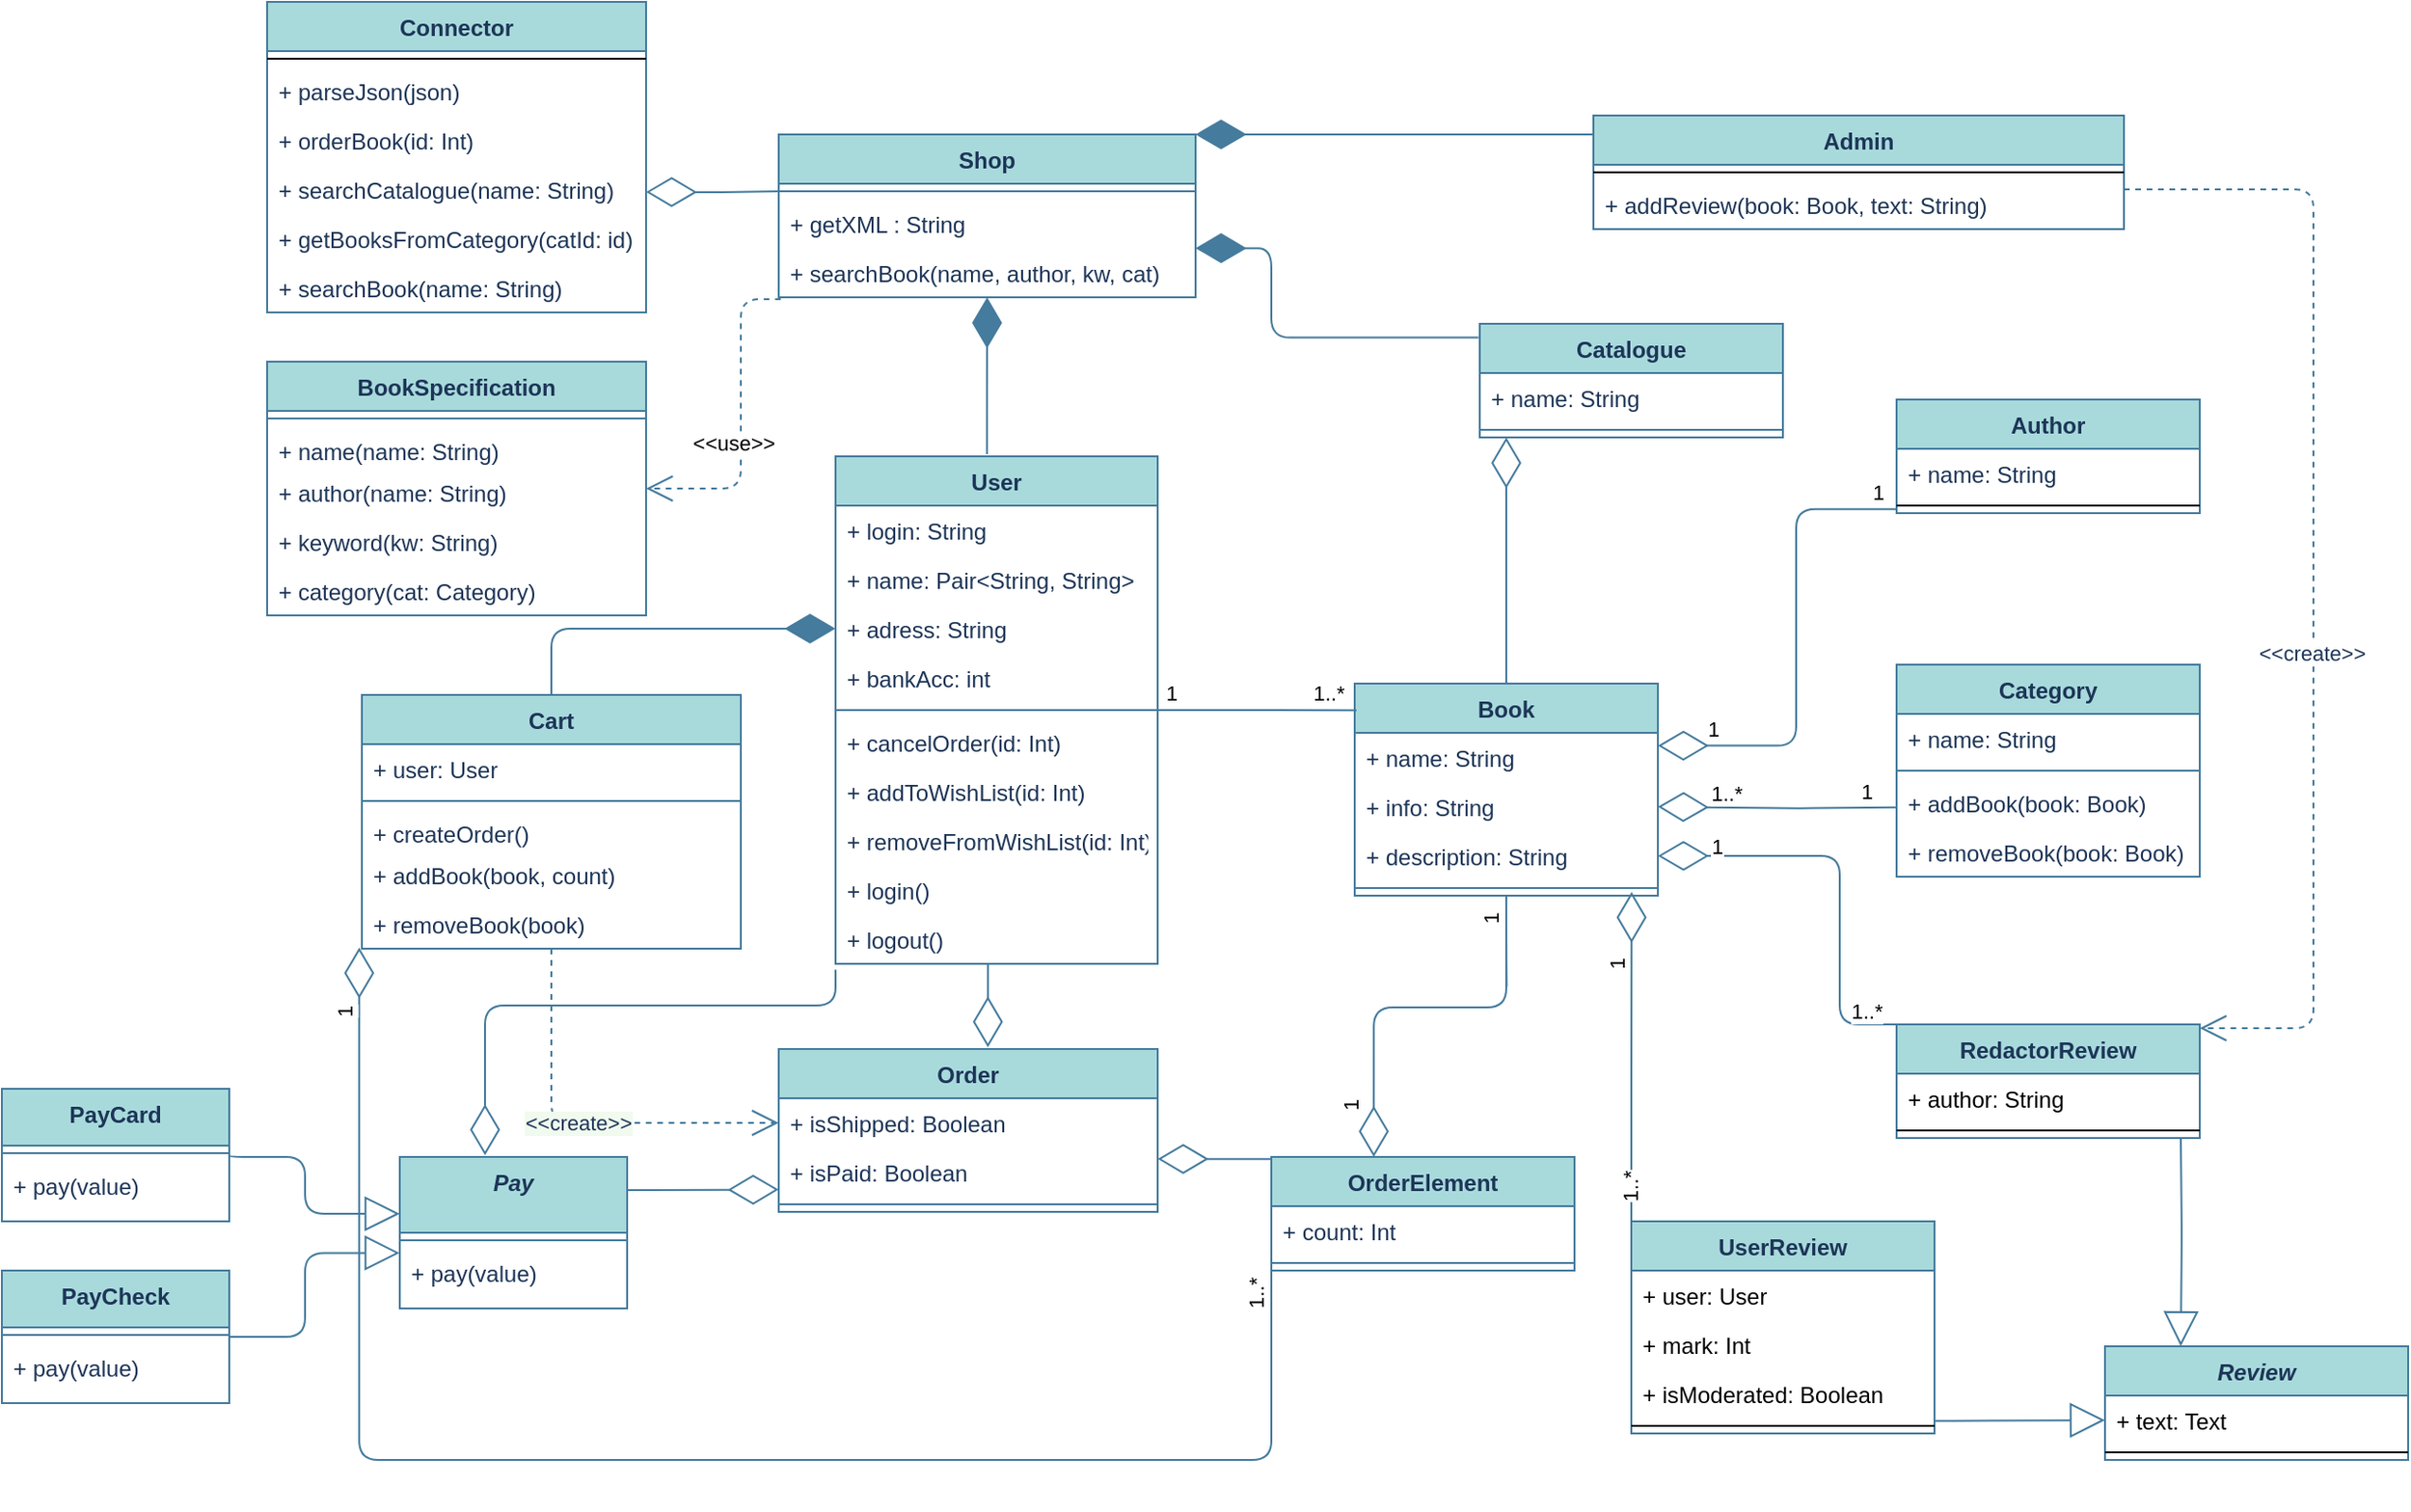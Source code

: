 <mxfile version="13.6.10" type="google"><diagram id="C5RBs43oDa-KdzZeNtuy" name="Page-1"><mxGraphModel dx="2893" dy="1186" grid="1" gridSize="10" guides="1" tooltips="1" connect="1" arrows="1" fold="1" page="1" pageScale="1" pageWidth="827" pageHeight="1169" background="none" math="0" shadow="0"><root><mxCell id="WIyWlLk6GJQsqaUBKTNV-0"/><mxCell id="WIyWlLk6GJQsqaUBKTNV-1" parent="WIyWlLk6GJQsqaUBKTNV-0"/><mxCell id="28wY9zj7JugQO1E79rwY-50" style="edgeStyle=orthogonalEdgeStyle;rounded=1;orthogonalLoop=1;jettySize=auto;html=1;entryX=0.5;entryY=1;entryDx=0;entryDy=0;endFill=1;endArrow=diamondThin;endSize=24;exitX=0.47;exitY=-0.004;exitDx=0;exitDy=0;exitPerimeter=0;labelBackgroundColor=#F1FAEE;strokeColor=#457B9D;fontColor=#1D3557;" parent="WIyWlLk6GJQsqaUBKTNV-1" source="28wY9zj7JugQO1E79rwY-0" target="28wY9zj7JugQO1E79rwY-22" edge="1"><mxGeometry relative="1" as="geometry"><mxPoint x="200" y="530" as="sourcePoint"/><Array as="points"/></mxGeometry></mxCell><mxCell id="28wY9zj7JugQO1E79rwY-34" style="edgeStyle=orthogonalEdgeStyle;rounded=1;orthogonalLoop=1;jettySize=auto;html=1;exitX=0.5;exitY=0;exitDx=0;exitDy=0;endFill=1;endArrow=diamondThin;endSize=24;labelBackgroundColor=#F1FAEE;strokeColor=#457B9D;fontColor=#1D3557;entryX=0;entryY=0.5;entryDx=0;entryDy=0;" parent="WIyWlLk6GJQsqaUBKTNV-1" source="28wY9zj7JugQO1E79rwY-30" edge="1"><mxGeometry relative="1" as="geometry"><mxPoint x="140" y="621.0" as="targetPoint"/><Array as="points"><mxPoint x="-10" y="621"/></Array></mxGeometry></mxCell><mxCell id="28wY9zj7JugQO1E79rwY-36" value="&amp;lt;&amp;lt;create&amp;gt;&amp;gt;" style="edgeStyle=orthogonalEdgeStyle;rounded=1;orthogonalLoop=1;jettySize=auto;html=1;exitX=0.5;exitY=1;exitDx=0;exitDy=0;dashed=1;endArrow=open;endSize=12;labelBackgroundColor=#F1FAEE;strokeColor=#457B9D;fontColor=#1D3557;entryX=0;entryY=0.5;entryDx=0;entryDy=0;" parent="WIyWlLk6GJQsqaUBKTNV-1" source="28wY9zj7JugQO1E79rwY-30" edge="1"><mxGeometry relative="1" as="geometry"><Array as="points"><mxPoint x="-10" y="882"/></Array><mxPoint x="110" y="882" as="targetPoint"/></mxGeometry></mxCell><mxCell id="28wY9zj7JugQO1E79rwY-91" style="edgeStyle=orthogonalEdgeStyle;curved=0;rounded=1;orthogonalLoop=1;jettySize=auto;html=1;exitX=-0.004;exitY=0.121;exitDx=0;exitDy=0;entryX=1;entryY=1.003;entryDx=0;entryDy=0;entryPerimeter=0;strokeColor=#457B9D;fontColor=#1D3557;exitPerimeter=0;labelBackgroundColor=#F1FAEE;endFill=1;endArrow=diamondThin;endSize=24;" parent="WIyWlLk6GJQsqaUBKTNV-1" source="28wY9zj7JugQO1E79rwY-56" target="28wY9zj7JugQO1E79rwY-25" edge="1"><mxGeometry relative="1" as="geometry"><Array as="points"><mxPoint x="370" y="467"/><mxPoint x="370" y="420"/></Array></mxGeometry></mxCell><mxCell id="28wY9zj7JugQO1E79rwY-22" value="Shop" style="swimlane;fontStyle=1;align=center;verticalAlign=top;childLayout=stackLayout;horizontal=1;startSize=26;horizontalStack=0;resizeParent=1;resizeParentMax=0;resizeLast=0;collapsible=1;marginBottom=0;fillColor=#A8DADC;strokeColor=#457B9D;fontColor=#1D3557;" parent="WIyWlLk6GJQsqaUBKTNV-1" vertex="1"><mxGeometry x="110" y="360" width="220" height="86" as="geometry"/></mxCell><mxCell id="28wY9zj7JugQO1E79rwY-24" value="" style="line;strokeWidth=1;fillColor=none;align=left;verticalAlign=middle;spacingTop=-1;spacingLeft=3;spacingRight=3;rotatable=0;labelPosition=right;points=[];portConstraint=eastwest;labelBackgroundColor=#F1FAEE;strokeColor=#457B9D;fontColor=#1D3557;" parent="28wY9zj7JugQO1E79rwY-22" vertex="1"><mxGeometry y="26" width="220" height="8" as="geometry"/></mxCell><mxCell id="28wY9zj7JugQO1E79rwY-25" value="+ getXML : String" style="text;strokeColor=none;fillColor=none;align=left;verticalAlign=top;spacingLeft=4;spacingRight=4;overflow=hidden;rotatable=0;points=[[0,0.5],[1,0.5]];portConstraint=eastwest;fontColor=#1D3557;" parent="28wY9zj7JugQO1E79rwY-22" vertex="1"><mxGeometry y="34" width="220" height="26" as="geometry"/></mxCell><mxCell id="1eunspBMFtO2mFd362M6-69" value="+ searchBook(name, author, kw, cat)" style="text;strokeColor=none;fillColor=none;align=left;verticalAlign=top;spacingLeft=4;spacingRight=4;overflow=hidden;rotatable=0;points=[[0,0.5],[1,0.5]];portConstraint=eastwest;fontColor=#1D3557;" parent="28wY9zj7JugQO1E79rwY-22" vertex="1"><mxGeometry y="60" width="220" height="26" as="geometry"/></mxCell><mxCell id="28wY9zj7JugQO1E79rwY-39" style="edgeStyle=orthogonalEdgeStyle;rounded=1;orthogonalLoop=1;jettySize=auto;html=1;exitX=0;exitY=0.018;exitDx=0;exitDy=0;endFill=0;endArrow=diamondThin;endSize=24;labelBackgroundColor=#F1FAEE;strokeColor=#457B9D;fontColor=#1D3557;align=left;labelPosition=right;verticalLabelPosition=middle;verticalAlign=top;entryX=1;entryY=0.231;entryDx=0;entryDy=0;entryPerimeter=0;exitPerimeter=0;" parent="WIyWlLk6GJQsqaUBKTNV-1" source="28wY9zj7JugQO1E79rwY-12" target="28wY9zj7JugQO1E79rwY-107" edge="1"><mxGeometry relative="1" as="geometry"><mxPoint x="360" y="901" as="targetPoint"/><Array as="points"/></mxGeometry></mxCell><mxCell id="28wY9zj7JugQO1E79rwY-90" style="edgeStyle=orthogonalEdgeStyle;curved=0;rounded=1;orthogonalLoop=1;jettySize=auto;html=1;strokeColor=#457B9D;fontColor=#1D3557;labelBackgroundColor=#F1FAEE;endFill=0;endArrow=diamondThin;endSize=24;" parent="WIyWlLk6GJQsqaUBKTNV-1" edge="1"><mxGeometry relative="1" as="geometry"><mxPoint x="494" y="650" as="sourcePoint"/><mxPoint x="494" y="520" as="targetPoint"/><Array as="points"><mxPoint x="494" y="630"/><mxPoint x="494" y="630"/></Array></mxGeometry></mxCell><mxCell id="1eunspBMFtO2mFd362M6-66" style="edgeStyle=orthogonalEdgeStyle;orthogonalLoop=1;jettySize=auto;html=1;exitX=0.5;exitY=1;exitDx=0;exitDy=0;endArrow=none;strokeColor=#457B9D;fontColor=#000000;align=right;" parent="WIyWlLk6GJQsqaUBKTNV-1" source="28wY9zj7JugQO1E79rwY-17" edge="1"><mxGeometry relative="1" as="geometry"><mxPoint x="494.207" y="810" as="targetPoint"/></mxGeometry></mxCell><mxCell id="28wY9zj7JugQO1E79rwY-17" value="Book" style="swimlane;fontStyle=1;align=center;verticalAlign=top;childLayout=stackLayout;horizontal=1;startSize=26;horizontalStack=0;resizeParent=1;resizeParentMax=0;resizeLast=0;collapsible=1;marginBottom=0;fillColor=#A8DADC;strokeColor=#457B9D;fontColor=#1D3557;" parent="WIyWlLk6GJQsqaUBKTNV-1" vertex="1"><mxGeometry x="414" y="650" width="160" height="112" as="geometry"/></mxCell><mxCell id="28wY9zj7JugQO1E79rwY-18" value="+ name: String" style="text;strokeColor=none;fillColor=none;align=left;verticalAlign=top;spacingLeft=4;spacingRight=4;overflow=hidden;rotatable=0;points=[[0,0.5],[1,0.5]];portConstraint=eastwest;fontColor=#1D3557;" parent="28wY9zj7JugQO1E79rwY-17" vertex="1"><mxGeometry y="26" width="160" height="26" as="geometry"/></mxCell><mxCell id="28wY9zj7JugQO1E79rwY-49" value="+ info: String" style="text;strokeColor=none;fillColor=none;align=left;verticalAlign=top;spacingLeft=4;spacingRight=4;overflow=hidden;rotatable=0;points=[[0,0.5],[1,0.5]];portConstraint=eastwest;fontColor=#1D3557;" parent="28wY9zj7JugQO1E79rwY-17" vertex="1"><mxGeometry y="52" width="160" height="26" as="geometry"/></mxCell><mxCell id="28wY9zj7JugQO1E79rwY-100" value="+ description: String" style="text;strokeColor=none;fillColor=none;align=left;verticalAlign=top;spacingLeft=4;spacingRight=4;overflow=hidden;rotatable=0;points=[[0,0.5],[1,0.5]];portConstraint=eastwest;fontColor=#1D3557;" parent="28wY9zj7JugQO1E79rwY-17" vertex="1"><mxGeometry y="78" width="160" height="26" as="geometry"/></mxCell><mxCell id="28wY9zj7JugQO1E79rwY-19" value="" style="line;strokeWidth=1;fillColor=none;align=left;verticalAlign=middle;spacingTop=-1;spacingLeft=3;spacingRight=3;rotatable=0;labelPosition=right;points=[];portConstraint=eastwest;labelBackgroundColor=#F1FAEE;strokeColor=#457B9D;fontColor=#1D3557;" parent="28wY9zj7JugQO1E79rwY-17" vertex="1"><mxGeometry y="104" width="160" height="8" as="geometry"/></mxCell><mxCell id="28wY9zj7JugQO1E79rwY-87" style="edgeStyle=orthogonalEdgeStyle;curved=0;rounded=1;orthogonalLoop=1;jettySize=auto;html=1;strokeColor=#457B9D;fontColor=#1D3557;labelBackgroundColor=#F1FAEE;endFill=0;endArrow=diamondThin;endSize=24;entryX=1;entryY=0.26;entryDx=0;entryDy=0;entryPerimeter=0;exitX=-0.002;exitY=0.733;exitDx=0;exitDy=0;exitPerimeter=0;" parent="WIyWlLk6GJQsqaUBKTNV-1" source="28wY9zj7JugQO1E79rwY-84" target="28wY9zj7JugQO1E79rwY-18" edge="1"><mxGeometry relative="1" as="geometry"><mxPoint x="573" y="709" as="targetPoint"/><Array as="points"><mxPoint x="647" y="558"/><mxPoint x="647" y="683"/></Array></mxGeometry></mxCell><mxCell id="1eunspBMFtO2mFd362M6-53" value="1" style="edgeLabel;html=1;align=center;verticalAlign=bottom;resizable=0;points=[];fontColor=#000000;" parent="28wY9zj7JugQO1E79rwY-87" vertex="1" connectable="0"><mxGeometry x="0.77" relative="1" as="geometry"><mxPoint as="offset"/></mxGeometry></mxCell><mxCell id="1eunspBMFtO2mFd362M6-54" value="1" style="edgeLabel;html=1;align=center;verticalAlign=bottom;resizable=0;points=[];fontColor=#000000;" parent="28wY9zj7JugQO1E79rwY-87" vertex="1" connectable="0"><mxGeometry x="-0.919" relative="1" as="geometry"><mxPoint as="offset"/></mxGeometry></mxCell><mxCell id="28wY9zj7JugQO1E79rwY-88" style="edgeStyle=orthogonalEdgeStyle;curved=0;rounded=1;orthogonalLoop=1;jettySize=auto;html=1;exitX=0;exitY=0;exitDx=0;exitDy=0;strokeColor=#457B9D;fontColor=#1D3557;labelBackgroundColor=#F1FAEE;endFill=0;endArrow=diamondThin;endSize=24;entryX=1;entryY=0.5;entryDx=0;entryDy=0;" parent="WIyWlLk6GJQsqaUBKTNV-1" source="28wY9zj7JugQO1E79rwY-72" target="28wY9zj7JugQO1E79rwY-100" edge="1"><mxGeometry relative="1" as="geometry"><mxPoint x="574" y="860" as="targetPoint"/><Array as="points"><mxPoint x="670" y="830"/><mxPoint x="670" y="741"/></Array><mxPoint x="699.84" y="879.998" as="sourcePoint"/></mxGeometry></mxCell><mxCell id="1eunspBMFtO2mFd362M6-47" value="1" style="edgeLabel;html=1;align=center;verticalAlign=bottom;resizable=0;points=[];fontColor=#000000;" parent="28wY9zj7JugQO1E79rwY-88" vertex="1" connectable="0"><mxGeometry x="0.718" y="3" relative="1" as="geometry"><mxPoint as="offset"/></mxGeometry></mxCell><mxCell id="1eunspBMFtO2mFd362M6-48" value="1..*" style="edgeLabel;html=1;align=center;verticalAlign=bottom;resizable=0;points=[];fontColor=#000000;" parent="28wY9zj7JugQO1E79rwY-88" vertex="1" connectable="0"><mxGeometry x="-0.847" y="1" relative="1" as="geometry"><mxPoint as="offset"/></mxGeometry></mxCell><mxCell id="28wY9zj7JugQO1E79rwY-51" style="edgeStyle=orthogonalEdgeStyle;rounded=1;orthogonalLoop=1;jettySize=auto;html=1;endFill=0;endArrow=diamondThin;endSize=24;entryX=1;entryY=0.5;entryDx=0;entryDy=0;labelBackgroundColor=#F1FAEE;strokeColor=#457B9D;fontColor=#1D3557;exitX=-0.001;exitY=0.901;exitDx=0;exitDy=0;exitPerimeter=0;" parent="WIyWlLk6GJQsqaUBKTNV-1" target="28wY9zj7JugQO1E79rwY-49" edge="1"><mxGeometry relative="1" as="geometry"><mxPoint x="624" y="728" as="targetPoint"/><Array as="points"/><mxPoint x="699.84" y="715.426" as="sourcePoint"/></mxGeometry></mxCell><mxCell id="1eunspBMFtO2mFd362M6-15" value="1..*" style="edgeLabel;html=1;align=center;verticalAlign=bottom;resizable=0;points=[];fontColor=#000000;" parent="28wY9zj7JugQO1E79rwY-51" vertex="1" connectable="0"><mxGeometry x="0.559" y="1" relative="1" as="geometry"><mxPoint x="8.44" as="offset"/></mxGeometry></mxCell><mxCell id="1eunspBMFtO2mFd362M6-16" value="1" style="edgeLabel;html=1;align=center;verticalAlign=bottom;resizable=0;points=[];fontColor=#000000;" parent="28wY9zj7JugQO1E79rwY-51" vertex="1" connectable="0"><mxGeometry x="-0.747" relative="1" as="geometry"><mxPoint as="offset"/></mxGeometry></mxCell><mxCell id="1eunspBMFtO2mFd362M6-4" value="&lt;div&gt;&lt;br&gt;&lt;/div&gt;" style="edgeStyle=orthogonalEdgeStyle;rounded=1;orthogonalLoop=1;jettySize=auto;html=1;exitX=1;exitY=0.5;exitDx=0;exitDy=0;entryX=0.006;entryY=0.126;entryDx=0;entryDy=0;entryPerimeter=0;align=center;endArrow=none;strokeColor=#457B9D;" parent="WIyWlLk6GJQsqaUBKTNV-1" source="28wY9zj7JugQO1E79rwY-0" target="28wY9zj7JugQO1E79rwY-17" edge="1"><mxGeometry relative="1" as="geometry"/></mxCell><mxCell id="1eunspBMFtO2mFd362M6-9" value="1" style="edgeLabel;html=1;align=center;verticalAlign=bottom;resizable=0;points=[];" parent="1eunspBMFtO2mFd362M6-4" vertex="1" connectable="0"><mxGeometry x="-0.867" y="1" relative="1" as="geometry"><mxPoint as="offset"/></mxGeometry></mxCell><mxCell id="1eunspBMFtO2mFd362M6-10" value="1..*" style="edgeLabel;html=1;align=center;verticalAlign=bottom;resizable=0;points=[];" parent="1eunspBMFtO2mFd362M6-4" vertex="1" connectable="0"><mxGeometry x="0.753" y="1" relative="1" as="geometry"><mxPoint x="-2.46" as="offset"/></mxGeometry></mxCell><mxCell id="28wY9zj7JugQO1E79rwY-0" value="User" style="swimlane;fontStyle=1;align=center;verticalAlign=top;childLayout=stackLayout;horizontal=1;startSize=26;horizontalStack=0;resizeParent=1;resizeParentMax=0;resizeLast=0;collapsible=1;marginBottom=0;fillColor=#A8DADC;strokeColor=#457B9D;fontColor=#1D3557;" parent="WIyWlLk6GJQsqaUBKTNV-1" vertex="1"><mxGeometry x="140" y="530" width="170" height="268" as="geometry"/></mxCell><mxCell id="28wY9zj7JugQO1E79rwY-1" value="+ login: String" style="text;strokeColor=none;fillColor=none;align=left;verticalAlign=top;spacingLeft=4;spacingRight=4;overflow=hidden;rotatable=0;points=[[0,0.5],[1,0.5]];portConstraint=eastwest;fontColor=#1D3557;" parent="28wY9zj7JugQO1E79rwY-0" vertex="1"><mxGeometry y="26" width="170" height="26" as="geometry"/></mxCell><mxCell id="28wY9zj7JugQO1E79rwY-54" value="+ name: Pair&lt;String, String&gt;" style="text;strokeColor=none;fillColor=none;align=left;verticalAlign=top;spacingLeft=4;spacingRight=4;overflow=hidden;rotatable=0;points=[[0,0.5],[1,0.5]];portConstraint=eastwest;fontColor=#1D3557;" parent="28wY9zj7JugQO1E79rwY-0" vertex="1"><mxGeometry y="52" width="170" height="26" as="geometry"/></mxCell><mxCell id="28wY9zj7JugQO1E79rwY-115" value="+ adress: String" style="text;strokeColor=none;fillColor=none;align=left;verticalAlign=top;spacingLeft=4;spacingRight=4;overflow=hidden;rotatable=0;points=[[0,0.5],[1,0.5]];portConstraint=eastwest;fontColor=#1D3557;" parent="28wY9zj7JugQO1E79rwY-0" vertex="1"><mxGeometry y="78" width="170" height="26" as="geometry"/></mxCell><mxCell id="28wY9zj7JugQO1E79rwY-116" value="+ bankAcc: int" style="text;strokeColor=none;fillColor=none;align=left;verticalAlign=top;spacingLeft=4;spacingRight=4;overflow=hidden;rotatable=0;points=[[0,0.5],[1,0.5]];portConstraint=eastwest;fontColor=#1D3557;" parent="28wY9zj7JugQO1E79rwY-0" vertex="1"><mxGeometry y="104" width="170" height="26" as="geometry"/></mxCell><mxCell id="28wY9zj7JugQO1E79rwY-2" value="" style="line;strokeWidth=1;fillColor=none;align=left;verticalAlign=middle;spacingTop=-1;spacingLeft=3;spacingRight=3;rotatable=0;labelPosition=right;points=[];portConstraint=eastwest;labelBackgroundColor=#F1FAEE;strokeColor=#457B9D;fontColor=#1D3557;" parent="28wY9zj7JugQO1E79rwY-0" vertex="1"><mxGeometry y="130" width="170" height="8" as="geometry"/></mxCell><mxCell id="28wY9zj7JugQO1E79rwY-3" value="+ cancelOrder(id: Int)" style="text;strokeColor=none;fillColor=none;align=left;verticalAlign=top;spacingLeft=4;spacingRight=4;overflow=hidden;rotatable=0;points=[[0,0.5],[1,0.5]];portConstraint=eastwest;fontColor=#1D3557;" parent="28wY9zj7JugQO1E79rwY-0" vertex="1"><mxGeometry y="138" width="170" height="26" as="geometry"/></mxCell><mxCell id="28wY9zj7JugQO1E79rwY-113" value="+ addToWishList(id: Int)" style="text;strokeColor=none;fillColor=none;align=left;verticalAlign=top;spacingLeft=4;spacingRight=4;overflow=hidden;rotatable=0;points=[[0,0.5],[1,0.5]];portConstraint=eastwest;fontColor=#1D3557;" parent="28wY9zj7JugQO1E79rwY-0" vertex="1"><mxGeometry y="164" width="170" height="26" as="geometry"/></mxCell><mxCell id="28wY9zj7JugQO1E79rwY-114" value="+ removeFromWishList(id: Int)" style="text;strokeColor=none;fillColor=none;align=left;verticalAlign=top;spacingLeft=4;spacingRight=4;overflow=hidden;rotatable=0;points=[[0,0.5],[1,0.5]];portConstraint=eastwest;fontColor=#1D3557;" parent="28wY9zj7JugQO1E79rwY-0" vertex="1"><mxGeometry y="190" width="170" height="26" as="geometry"/></mxCell><mxCell id="28wY9zj7JugQO1E79rwY-117" value="+ login()" style="text;strokeColor=none;fillColor=none;align=left;verticalAlign=top;spacingLeft=4;spacingRight=4;overflow=hidden;rotatable=0;points=[[0,0.5],[1,0.5]];portConstraint=eastwest;fontColor=#1D3557;" parent="28wY9zj7JugQO1E79rwY-0" vertex="1"><mxGeometry y="216" width="170" height="26" as="geometry"/></mxCell><mxCell id="28wY9zj7JugQO1E79rwY-119" value="+ logout()" style="text;strokeColor=none;fillColor=none;align=left;verticalAlign=top;spacingLeft=4;spacingRight=4;overflow=hidden;rotatable=0;points=[[0,0.5],[1,0.5]];portConstraint=eastwest;fontColor=#1D3557;" parent="28wY9zj7JugQO1E79rwY-0" vertex="1"><mxGeometry y="242" width="170" height="26" as="geometry"/></mxCell><mxCell id="28wY9zj7JugQO1E79rwY-30" value="Cart" style="swimlane;fontStyle=1;align=center;verticalAlign=top;childLayout=stackLayout;horizontal=1;startSize=26;horizontalStack=0;resizeParent=1;resizeParentMax=0;resizeLast=0;collapsible=1;marginBottom=0;fillColor=#A8DADC;strokeColor=#457B9D;fontColor=#1D3557;" parent="WIyWlLk6GJQsqaUBKTNV-1" vertex="1"><mxGeometry x="-110" y="656" width="200" height="134" as="geometry"/></mxCell><mxCell id="28wY9zj7JugQO1E79rwY-31" value="+ user: User" style="text;strokeColor=none;fillColor=none;align=left;verticalAlign=top;spacingLeft=4;spacingRight=4;overflow=hidden;rotatable=0;points=[[0,0.5],[1,0.5]];portConstraint=eastwest;fontColor=#1D3557;" parent="28wY9zj7JugQO1E79rwY-30" vertex="1"><mxGeometry y="26" width="200" height="26" as="geometry"/></mxCell><mxCell id="28wY9zj7JugQO1E79rwY-32" value="" style="line;strokeWidth=1;fillColor=none;align=left;verticalAlign=middle;spacingTop=-1;spacingLeft=3;spacingRight=3;rotatable=0;labelPosition=right;points=[];portConstraint=eastwest;labelBackgroundColor=#F1FAEE;strokeColor=#457B9D;fontColor=#1D3557;" parent="28wY9zj7JugQO1E79rwY-30" vertex="1"><mxGeometry y="52" width="200" height="8" as="geometry"/></mxCell><mxCell id="28wY9zj7JugQO1E79rwY-33" value="+ createOrder()" style="text;strokeColor=none;fillColor=none;align=left;verticalAlign=top;spacingLeft=4;spacingRight=4;overflow=hidden;rotatable=0;points=[[0,0.5],[1,0.5]];portConstraint=eastwest;fontColor=#1D3557;" parent="28wY9zj7JugQO1E79rwY-30" vertex="1"><mxGeometry y="60" width="200" height="22" as="geometry"/></mxCell><mxCell id="28wY9zj7JugQO1E79rwY-103" value="+ addBook(book, count)" style="text;strokeColor=none;fillColor=none;align=left;verticalAlign=top;spacingLeft=4;spacingRight=4;overflow=hidden;rotatable=0;points=[[0,0.5],[1,0.5]];portConstraint=eastwest;fontColor=#1D3557;" parent="28wY9zj7JugQO1E79rwY-30" vertex="1"><mxGeometry y="82" width="200" height="26" as="geometry"/></mxCell><mxCell id="28wY9zj7JugQO1E79rwY-104" value="+ removeBook(book)" style="text;strokeColor=none;fillColor=none;align=left;verticalAlign=top;spacingLeft=4;spacingRight=4;overflow=hidden;rotatable=0;points=[[0,0.5],[1,0.5]];portConstraint=eastwest;fontColor=#1D3557;" parent="28wY9zj7JugQO1E79rwY-30" vertex="1"><mxGeometry y="108" width="200" height="26" as="geometry"/></mxCell><mxCell id="28wY9zj7JugQO1E79rwY-45" value="Category" style="swimlane;fontStyle=1;align=center;verticalAlign=top;childLayout=stackLayout;horizontal=1;startSize=26;horizontalStack=0;resizeParent=1;resizeParentMax=0;resizeLast=0;collapsible=1;marginBottom=0;fillColor=#A8DADC;strokeColor=#457B9D;fontColor=#1D3557;" parent="WIyWlLk6GJQsqaUBKTNV-1" vertex="1"><mxGeometry x="700" y="640" width="160" height="112" as="geometry"/></mxCell><mxCell id="28wY9zj7JugQO1E79rwY-108" value="+ name: String" style="text;strokeColor=none;fillColor=none;align=left;verticalAlign=top;spacingLeft=4;spacingRight=4;overflow=hidden;rotatable=0;points=[[0,0.5],[1,0.5]];portConstraint=eastwest;fontColor=#1D3557;" parent="28wY9zj7JugQO1E79rwY-45" vertex="1"><mxGeometry y="26" width="160" height="26" as="geometry"/></mxCell><mxCell id="28wY9zj7JugQO1E79rwY-47" value="" style="line;strokeWidth=1;fillColor=none;align=left;verticalAlign=middle;spacingTop=-1;spacingLeft=3;spacingRight=3;rotatable=0;labelPosition=right;points=[];portConstraint=eastwest;labelBackgroundColor=#F1FAEE;strokeColor=#457B9D;fontColor=#1D3557;" parent="28wY9zj7JugQO1E79rwY-45" vertex="1"><mxGeometry y="52" width="160" height="8" as="geometry"/></mxCell><mxCell id="28wY9zj7JugQO1E79rwY-48" value="+ addBook(book: Book)" style="text;strokeColor=none;fillColor=none;align=left;verticalAlign=top;spacingLeft=4;spacingRight=4;overflow=hidden;rotatable=0;points=[[0,0.5],[1,0.5]];portConstraint=eastwest;fontColor=#1D3557;" parent="28wY9zj7JugQO1E79rwY-45" vertex="1"><mxGeometry y="60" width="160" height="26" as="geometry"/></mxCell><mxCell id="28wY9zj7JugQO1E79rwY-128" value="+ removeBook(book: Book)" style="text;strokeColor=none;fillColor=none;align=left;verticalAlign=top;spacingLeft=4;spacingRight=4;overflow=hidden;rotatable=0;points=[[0,0.5],[1,0.5]];portConstraint=eastwest;fontColor=#1D3557;" parent="28wY9zj7JugQO1E79rwY-45" vertex="1"><mxGeometry y="86" width="160" height="26" as="geometry"/></mxCell><mxCell id="28wY9zj7JugQO1E79rwY-82" value="Author" style="swimlane;fontStyle=1;align=center;verticalAlign=top;childLayout=stackLayout;horizontal=1;startSize=26;horizontalStack=0;resizeParent=1;resizeParentMax=0;resizeLast=0;collapsible=1;marginBottom=0;rounded=0;sketch=0;strokeColor=#457B9D;fillColor=#A8DADC;fontColor=#1D3557;" parent="WIyWlLk6GJQsqaUBKTNV-1" vertex="1"><mxGeometry x="700" y="500" width="160" height="60" as="geometry"/></mxCell><mxCell id="28wY9zj7JugQO1E79rwY-86" value="+ name: String" style="text;strokeColor=none;fillColor=none;align=left;verticalAlign=top;spacingLeft=4;spacingRight=4;overflow=hidden;rotatable=0;points=[[0,0.5],[1,0.5]];portConstraint=eastwest;fontColor=#1D3557;" parent="28wY9zj7JugQO1E79rwY-82" vertex="1"><mxGeometry y="26" width="160" height="26" as="geometry"/></mxCell><mxCell id="28wY9zj7JugQO1E79rwY-84" value="" style="line;strokeWidth=1;fillColor=none;align=left;verticalAlign=middle;spacingTop=-1;spacingLeft=3;spacingRight=3;rotatable=0;labelPosition=right;points=[];portConstraint=eastwest;" parent="28wY9zj7JugQO1E79rwY-82" vertex="1"><mxGeometry y="52" width="160" height="8" as="geometry"/></mxCell><mxCell id="28wY9zj7JugQO1E79rwY-96" value="Admin" style="swimlane;fontStyle=1;align=center;verticalAlign=top;childLayout=stackLayout;horizontal=1;startSize=26;horizontalStack=0;resizeParent=1;resizeParentMax=0;resizeLast=0;collapsible=1;marginBottom=0;rounded=0;sketch=0;strokeColor=#457B9D;fillColor=#A8DADC;fontColor=#1D3557;" parent="WIyWlLk6GJQsqaUBKTNV-1" vertex="1"><mxGeometry x="540" y="350" width="280" height="60" as="geometry"/></mxCell><mxCell id="28wY9zj7JugQO1E79rwY-98" value="" style="line;strokeWidth=1;fillColor=none;align=left;verticalAlign=middle;spacingTop=-1;spacingLeft=3;spacingRight=3;rotatable=0;labelPosition=right;points=[];portConstraint=eastwest;" parent="28wY9zj7JugQO1E79rwY-96" vertex="1"><mxGeometry y="26" width="280" height="8" as="geometry"/></mxCell><mxCell id="28wY9zj7JugQO1E79rwY-99" value="+ addReview(book: Book, text: String)" style="text;strokeColor=none;fillColor=none;align=left;verticalAlign=top;spacingLeft=4;spacingRight=4;overflow=hidden;rotatable=0;points=[[0,0.5],[1,0.5]];portConstraint=eastwest;fontColor=#1D3557;" parent="28wY9zj7JugQO1E79rwY-96" vertex="1"><mxGeometry y="34" width="280" height="26" as="geometry"/></mxCell><mxCell id="28wY9zj7JugQO1E79rwY-120" style="edgeStyle=orthogonalEdgeStyle;curved=0;rounded=1;orthogonalLoop=1;jettySize=auto;html=1;exitX=0;exitY=0.166;exitDx=0;exitDy=0;strokeColor=#457B9D;fontColor=#1D3557;entryX=1;entryY=0;entryDx=0;entryDy=0;labelBackgroundColor=#F1FAEE;endFill=1;endArrow=diamondThin;endSize=24;exitPerimeter=0;" parent="WIyWlLk6GJQsqaUBKTNV-1" source="28wY9zj7JugQO1E79rwY-96" target="28wY9zj7JugQO1E79rwY-22" edge="1"><mxGeometry relative="1" as="geometry"><mxPoint x="340" y="389" as="targetPoint"/><Array as="points"><mxPoint x="539" y="360"/></Array></mxGeometry></mxCell><mxCell id="28wY9zj7JugQO1E79rwY-121" style="edgeStyle=orthogonalEdgeStyle;curved=0;rounded=1;orthogonalLoop=1;jettySize=auto;html=1;exitX=1;exitY=0.5;exitDx=0;exitDy=0;strokeColor=#457B9D;fontColor=#1D3557;dashed=1;labelBackgroundColor=#F1FAEE;endArrow=open;endSize=12;" parent="WIyWlLk6GJQsqaUBKTNV-1" edge="1"><mxGeometry relative="1" as="geometry"><Array as="points"><mxPoint x="920" y="389"/><mxPoint x="920" y="832"/></Array><mxPoint x="820" y="389.0" as="sourcePoint"/><mxPoint x="860" y="832" as="targetPoint"/></mxGeometry></mxCell><mxCell id="28wY9zj7JugQO1E79rwY-122" value="&amp;lt;&amp;lt;create&amp;gt;&amp;gt;" style="edgeLabel;html=1;align=center;verticalAlign=middle;resizable=0;points=[];fontColor=#1D3557;" parent="28wY9zj7JugQO1E79rwY-121" vertex="1" connectable="0"><mxGeometry x="0.144" y="-1" relative="1" as="geometry"><mxPoint as="offset"/></mxGeometry></mxCell><mxCell id="28wY9zj7JugQO1E79rwY-72" value="RedactorReview&#10;" style="swimlane;fontStyle=1;align=center;verticalAlign=top;childLayout=stackLayout;horizontal=1;startSize=26;horizontalStack=0;resizeParent=1;resizeParentMax=0;resizeLast=0;collapsible=1;marginBottom=0;rounded=0;sketch=0;strokeColor=#457B9D;fillColor=#A8DADC;fontColor=#1D3557;" parent="WIyWlLk6GJQsqaUBKTNV-1" vertex="1"><mxGeometry x="700" y="830" width="160" height="60" as="geometry"/></mxCell><mxCell id="28wY9zj7JugQO1E79rwY-78" value="+ author: String" style="text;strokeColor=none;fillColor=none;align=left;verticalAlign=top;spacingLeft=4;spacingRight=4;overflow=hidden;rotatable=0;points=[[0,0.5],[1,0.5]];portConstraint=eastwest;" parent="28wY9zj7JugQO1E79rwY-72" vertex="1"><mxGeometry y="26" width="160" height="26" as="geometry"/></mxCell><mxCell id="28wY9zj7JugQO1E79rwY-74" value="" style="line;strokeWidth=1;fillColor=none;align=left;verticalAlign=middle;spacingTop=-1;spacingLeft=3;spacingRight=3;rotatable=0;labelPosition=right;points=[];portConstraint=eastwest;" parent="28wY9zj7JugQO1E79rwY-72" vertex="1"><mxGeometry y="52" width="160" height="8" as="geometry"/></mxCell><mxCell id="28wY9zj7JugQO1E79rwY-127" style="edgeStyle=orthogonalEdgeStyle;curved=0;rounded=1;orthogonalLoop=1;jettySize=auto;html=1;exitX=0.5;exitY=1;exitDx=0;exitDy=0;strokeColor=#457B9D;fontColor=#1D3557;entryX=0.338;entryY=0;entryDx=0;entryDy=0;labelBackgroundColor=#F1FAEE;endFill=0;endArrow=diamondThin;endSize=24;entryPerimeter=0;" parent="WIyWlLk6GJQsqaUBKTNV-1" source="28wY9zj7JugQO1E79rwY-17" target="28wY9zj7JugQO1E79rwY-12" edge="1"><mxGeometry relative="1" as="geometry"/></mxCell><mxCell id="1eunspBMFtO2mFd362M6-51" value="1" style="edgeLabel;html=1;align=center;verticalAlign=bottom;resizable=0;points=[];fontColor=#000000;horizontal=0;" parent="28wY9zj7JugQO1E79rwY-127" vertex="1" connectable="0"><mxGeometry x="0.746" y="-3" relative="1" as="geometry"><mxPoint as="offset"/></mxGeometry></mxCell><mxCell id="1eunspBMFtO2mFd362M6-52" value="1" style="edgeLabel;html=1;align=center;verticalAlign=bottom;resizable=0;points=[];fontColor=#000000;horizontal=0;" parent="28wY9zj7JugQO1E79rwY-127" vertex="1" connectable="0"><mxGeometry x="-0.875" relative="1" as="geometry"><mxPoint as="offset"/></mxGeometry></mxCell><mxCell id="1eunspBMFtO2mFd362M6-3" style="edgeStyle=orthogonalEdgeStyle;rounded=1;orthogonalLoop=1;jettySize=auto;html=1;exitX=0;exitY=1;exitDx=0;exitDy=0;entryX=-0.007;entryY=0.978;entryDx=0;entryDy=0;align=center;fontColor=#1D3557;strokeColor=#457B9D;labelBackgroundColor=#F1FAEE;endFill=0;endArrow=diamondThin;endSize=24;entryPerimeter=0;" parent="WIyWlLk6GJQsqaUBKTNV-1" source="28wY9zj7JugQO1E79rwY-12" target="28wY9zj7JugQO1E79rwY-104" edge="1"><mxGeometry relative="1" as="geometry"><Array as="points"><mxPoint x="370" y="1060"/><mxPoint x="-111" y="1060"/></Array></mxGeometry></mxCell><mxCell id="1eunspBMFtO2mFd362M6-13" value="1" style="edgeLabel;html=1;align=center;verticalAlign=bottom;resizable=0;points=[];fontColor=#000000;horizontal=0;" parent="1eunspBMFtO2mFd362M6-3" vertex="1" connectable="0"><mxGeometry x="0.92" y="-1" relative="1" as="geometry"><mxPoint x="0.26" as="offset"/></mxGeometry></mxCell><mxCell id="1eunspBMFtO2mFd362M6-14" value="1..*" style="edgeLabel;html=1;align=center;verticalAlign=bottom;resizable=0;points=[];fontColor=#000000;horizontal=0;" parent="1eunspBMFtO2mFd362M6-3" vertex="1" connectable="0"><mxGeometry x="-0.969" relative="1" as="geometry"><mxPoint as="offset"/></mxGeometry></mxCell><mxCell id="28wY9zj7JugQO1E79rwY-8" value="Order" style="swimlane;fontStyle=1;align=center;verticalAlign=top;childLayout=stackLayout;horizontal=1;startSize=26;horizontalStack=0;resizeParent=1;resizeParentMax=0;resizeLast=0;collapsible=1;marginBottom=0;fillColor=#A8DADC;strokeColor=#457B9D;fontColor=#1D3557;" parent="WIyWlLk6GJQsqaUBKTNV-1" vertex="1"><mxGeometry x="110" y="843" width="200" height="86" as="geometry"/></mxCell><mxCell id="28wY9zj7JugQO1E79rwY-106" value="+ isShipped: Boolean" style="text;strokeColor=none;fillColor=none;align=left;verticalAlign=top;spacingLeft=4;spacingRight=4;overflow=hidden;rotatable=0;points=[[0,0.5],[1,0.5]];portConstraint=eastwest;fontColor=#1D3557;" parent="28wY9zj7JugQO1E79rwY-8" vertex="1"><mxGeometry y="26" width="200" height="26" as="geometry"/></mxCell><mxCell id="28wY9zj7JugQO1E79rwY-107" value="+ isPaid: Boolean" style="text;strokeColor=none;fillColor=none;align=left;verticalAlign=top;spacingLeft=4;spacingRight=4;overflow=hidden;rotatable=0;points=[[0,0.5],[1,0.5]];portConstraint=eastwest;fontColor=#1D3557;" parent="28wY9zj7JugQO1E79rwY-8" vertex="1"><mxGeometry y="52" width="200" height="26" as="geometry"/></mxCell><mxCell id="28wY9zj7JugQO1E79rwY-10" value="" style="line;strokeWidth=1;fillColor=none;align=left;verticalAlign=middle;spacingTop=-1;spacingLeft=3;spacingRight=3;rotatable=0;labelPosition=right;points=[];portConstraint=eastwest;labelBackgroundColor=#F1FAEE;strokeColor=#457B9D;fontColor=#1D3557;" parent="28wY9zj7JugQO1E79rwY-8" vertex="1"><mxGeometry y="78" width="200" height="8" as="geometry"/></mxCell><mxCell id="1eunspBMFtO2mFd362M6-18" style="edgeStyle=orthogonalEdgeStyle;orthogonalLoop=1;jettySize=auto;html=1;exitX=0.473;exitY=1.021;exitDx=0;exitDy=0;entryX=0.552;entryY=-0.01;entryDx=0;entryDy=0;endArrow=diamondThin;fontColor=#1D3557;align=center;labelBackgroundColor=#F1FAEE;endFill=0;endSize=24;exitPerimeter=0;strokeColor=#457B9D;entryPerimeter=0;" parent="WIyWlLk6GJQsqaUBKTNV-1" source="28wY9zj7JugQO1E79rwY-119" target="28wY9zj7JugQO1E79rwY-8" edge="1"><mxGeometry relative="1" as="geometry"/></mxCell><mxCell id="1eunspBMFtO2mFd362M6-21" style="edgeStyle=orthogonalEdgeStyle;orthogonalLoop=1;jettySize=auto;html=1;endArrow=diamondThin;strokeColor=#457B9D;fontColor=#1D3557;align=left;verticalAlign=top;labelBackgroundColor=#F1FAEE;endFill=0;endSize=24;exitX=1.009;exitY=0.219;exitDx=0;exitDy=0;entryX=0;entryY=0.855;entryDx=0;entryDy=0;entryPerimeter=0;exitPerimeter=0;" parent="WIyWlLk6GJQsqaUBKTNV-1" source="1eunspBMFtO2mFd362M6-23" target="28wY9zj7JugQO1E79rwY-107" edge="1"><mxGeometry relative="1" as="geometry"><mxPoint x="30" y="932.5" as="sourcePoint"/><mxPoint x="110" y="930" as="targetPoint"/><Array as="points"><mxPoint x="30" y="917"/></Array></mxGeometry></mxCell><mxCell id="1eunspBMFtO2mFd362M6-23" value="Pay" style="swimlane;fontStyle=3;align=center;verticalAlign=top;childLayout=stackLayout;horizontal=1;startSize=40;horizontalStack=0;resizeParent=1;resizeParentMax=0;resizeLast=0;collapsible=1;marginBottom=0;fillColor=#A8DADC;strokeColor=#457B9D;fontColor=#1D3557;" parent="WIyWlLk6GJQsqaUBKTNV-1" vertex="1"><mxGeometry x="-90" y="900" width="120" height="80" as="geometry"/></mxCell><mxCell id="1eunspBMFtO2mFd362M6-25" value="" style="line;strokeWidth=1;fillColor=none;align=left;verticalAlign=middle;spacingTop=-1;spacingLeft=3;spacingRight=3;rotatable=0;labelPosition=right;points=[];portConstraint=eastwest;labelBackgroundColor=#F1FAEE;strokeColor=#457B9D;fontColor=#1D3557;" parent="1eunspBMFtO2mFd362M6-23" vertex="1"><mxGeometry y="40" width="120" height="8" as="geometry"/></mxCell><mxCell id="1eunspBMFtO2mFd362M6-26" value="+ pay(value)" style="text;strokeColor=none;fillColor=none;align=left;verticalAlign=top;spacingLeft=4;spacingRight=4;overflow=hidden;rotatable=0;points=[[0,0.5],[1,0.5]];portConstraint=eastwest;fontColor=#1D3557;" parent="1eunspBMFtO2mFd362M6-23" vertex="1"><mxGeometry y="48" width="120" height="32" as="geometry"/></mxCell><mxCell id="1eunspBMFtO2mFd362M6-35" style="edgeStyle=orthogonalEdgeStyle;orthogonalLoop=1;jettySize=auto;html=1;exitX=1;exitY=0.5;exitDx=0;exitDy=0;endArrow=block;strokeColor=#457B9D;fontColor=#000000;align=center;endFill=0;endSize=16;" parent="WIyWlLk6GJQsqaUBKTNV-1" source="1eunspBMFtO2mFd362M6-29" edge="1"><mxGeometry relative="1" as="geometry"><mxPoint x="-90" y="930" as="targetPoint"/><Array as="points"><mxPoint x="-140" y="900"/><mxPoint x="-140" y="930"/></Array></mxGeometry></mxCell><mxCell id="1eunspBMFtO2mFd362M6-36" style="edgeStyle=orthogonalEdgeStyle;orthogonalLoop=1;jettySize=auto;html=1;exitX=1;exitY=0.5;exitDx=0;exitDy=0;entryX=0;entryY=0.085;entryDx=0;entryDy=0;entryPerimeter=0;endArrow=block;strokeColor=#457B9D;fontColor=#000000;align=center;endFill=0;endSize=16;" parent="WIyWlLk6GJQsqaUBKTNV-1" source="1eunspBMFtO2mFd362M6-32" target="1eunspBMFtO2mFd362M6-26" edge="1"><mxGeometry relative="1" as="geometry"/></mxCell><mxCell id="1eunspBMFtO2mFd362M6-55" value="Connector" style="swimlane;fontStyle=1;align=center;verticalAlign=top;childLayout=stackLayout;horizontal=1;startSize=26;horizontalStack=0;resizeParent=1;resizeParentMax=0;resizeLast=0;collapsible=1;marginBottom=0;strokeColor=#457B9D;fillColor=#A8DADC;fontColor=#1D3557;" parent="WIyWlLk6GJQsqaUBKTNV-1" vertex="1"><mxGeometry x="-160" y="290" width="200" height="164" as="geometry"/></mxCell><mxCell id="1eunspBMFtO2mFd362M6-57" value="" style="line;strokeWidth=1;fillColor=none;align=left;verticalAlign=middle;spacingTop=-1;spacingLeft=3;spacingRight=3;rotatable=0;labelPosition=right;points=[];portConstraint=eastwest;" parent="1eunspBMFtO2mFd362M6-55" vertex="1"><mxGeometry y="26" width="200" height="8" as="geometry"/></mxCell><mxCell id="1eunspBMFtO2mFd362M6-58" value="+ parseJson(json)" style="text;strokeColor=none;fillColor=none;align=left;verticalAlign=top;spacingLeft=4;spacingRight=4;overflow=hidden;rotatable=0;points=[[0,0.5],[1,0.5]];portConstraint=eastwest;fontColor=#1D3557;" parent="1eunspBMFtO2mFd362M6-55" vertex="1"><mxGeometry y="34" width="200" height="26" as="geometry"/></mxCell><mxCell id="1R2s8asIuDXucz2DHIPF-14" value="+ orderBook(id: Int)" style="text;strokeColor=none;fillColor=none;align=left;verticalAlign=top;spacingLeft=4;spacingRight=4;overflow=hidden;rotatable=0;points=[[0,0.5],[1,0.5]];portConstraint=eastwest;fontColor=#1D3557;" vertex="1" parent="1eunspBMFtO2mFd362M6-55"><mxGeometry y="60" width="200" height="26" as="geometry"/></mxCell><mxCell id="1R2s8asIuDXucz2DHIPF-15" value="+ searchCatalogue(name: String)" style="text;strokeColor=none;fillColor=none;align=left;verticalAlign=top;spacingLeft=4;spacingRight=4;overflow=hidden;rotatable=0;points=[[0,0.5],[1,0.5]];portConstraint=eastwest;fontColor=#1D3557;" vertex="1" parent="1eunspBMFtO2mFd362M6-55"><mxGeometry y="86" width="200" height="26" as="geometry"/></mxCell><mxCell id="1R2s8asIuDXucz2DHIPF-16" value="+ getBooksFromCategory(catId: id)" style="text;strokeColor=none;fillColor=none;align=left;verticalAlign=top;spacingLeft=4;spacingRight=4;overflow=hidden;rotatable=0;points=[[0,0.5],[1,0.5]];portConstraint=eastwest;fontColor=#1D3557;" vertex="1" parent="1eunspBMFtO2mFd362M6-55"><mxGeometry y="112" width="200" height="26" as="geometry"/></mxCell><mxCell id="1R2s8asIuDXucz2DHIPF-17" value="+ searchBook(name: String)" style="text;strokeColor=none;fillColor=none;align=left;verticalAlign=top;spacingLeft=4;spacingRight=4;overflow=hidden;rotatable=0;points=[[0,0.5],[1,0.5]];portConstraint=eastwest;fontColor=#1D3557;" vertex="1" parent="1eunspBMFtO2mFd362M6-55"><mxGeometry y="138" width="200" height="26" as="geometry"/></mxCell><mxCell id="1eunspBMFtO2mFd362M6-32" value="PayCheck" style="swimlane;fontStyle=1;align=center;verticalAlign=top;childLayout=stackLayout;horizontal=1;startSize=30;horizontalStack=0;resizeParent=1;resizeParentMax=0;resizeLast=0;collapsible=1;marginBottom=0;fillColor=#A8DADC;strokeColor=#457B9D;fontColor=#1D3557;" parent="WIyWlLk6GJQsqaUBKTNV-1" vertex="1"><mxGeometry x="-300" y="960" width="120" height="70" as="geometry"/></mxCell><mxCell id="1eunspBMFtO2mFd362M6-33" value="" style="line;strokeWidth=1;fillColor=none;align=left;verticalAlign=middle;spacingTop=-1;spacingLeft=3;spacingRight=3;rotatable=0;labelPosition=right;points=[];portConstraint=eastwest;labelBackgroundColor=#F1FAEE;strokeColor=#457B9D;fontColor=#1D3557;" parent="1eunspBMFtO2mFd362M6-32" vertex="1"><mxGeometry y="30" width="120" height="8" as="geometry"/></mxCell><mxCell id="1eunspBMFtO2mFd362M6-34" value="+ pay(value)" style="text;strokeColor=none;fillColor=none;align=left;verticalAlign=top;spacingLeft=4;spacingRight=4;overflow=hidden;rotatable=0;points=[[0,0.5],[1,0.5]];portConstraint=eastwest;fontColor=#1D3557;" parent="1eunspBMFtO2mFd362M6-32" vertex="1"><mxGeometry y="38" width="120" height="32" as="geometry"/></mxCell><mxCell id="1eunspBMFtO2mFd362M6-29" value="PayCard" style="swimlane;fontStyle=1;align=center;verticalAlign=top;childLayout=stackLayout;horizontal=1;startSize=30;horizontalStack=0;resizeParent=1;resizeParentMax=0;resizeLast=0;collapsible=1;marginBottom=0;fillColor=#A8DADC;strokeColor=#457B9D;fontColor=#1D3557;" parent="WIyWlLk6GJQsqaUBKTNV-1" vertex="1"><mxGeometry x="-300" y="864" width="120" height="70" as="geometry"/></mxCell><mxCell id="1eunspBMFtO2mFd362M6-30" value="" style="line;strokeWidth=1;fillColor=none;align=left;verticalAlign=middle;spacingTop=-1;spacingLeft=3;spacingRight=3;rotatable=0;labelPosition=right;points=[];portConstraint=eastwest;labelBackgroundColor=#F1FAEE;strokeColor=#457B9D;fontColor=#1D3557;" parent="1eunspBMFtO2mFd362M6-29" vertex="1"><mxGeometry y="30" width="120" height="8" as="geometry"/></mxCell><mxCell id="1eunspBMFtO2mFd362M6-31" value="+ pay(value)" style="text;strokeColor=none;fillColor=none;align=left;verticalAlign=top;spacingLeft=4;spacingRight=4;overflow=hidden;rotatable=0;points=[[0,0.5],[1,0.5]];portConstraint=eastwest;fontColor=#1D3557;" parent="1eunspBMFtO2mFd362M6-29" vertex="1"><mxGeometry y="38" width="120" height="32" as="geometry"/></mxCell><mxCell id="28wY9zj7JugQO1E79rwY-12" value="OrderElement" style="swimlane;fontStyle=1;align=center;verticalAlign=top;childLayout=stackLayout;horizontal=1;startSize=26;horizontalStack=0;resizeParent=1;resizeParentMax=0;resizeLast=0;collapsible=1;marginBottom=0;fillColor=#A8DADC;strokeColor=#457B9D;fontColor=#1D3557;" parent="WIyWlLk6GJQsqaUBKTNV-1" vertex="1"><mxGeometry x="370" y="900" width="160" height="60" as="geometry"/></mxCell><mxCell id="28wY9zj7JugQO1E79rwY-16" value="+ count: Int" style="text;strokeColor=none;fillColor=none;align=left;verticalAlign=top;spacingLeft=4;spacingRight=4;overflow=hidden;rotatable=0;points=[[0,0.5],[1,0.5]];portConstraint=eastwest;fontColor=#1D3557;" parent="28wY9zj7JugQO1E79rwY-12" vertex="1"><mxGeometry y="26" width="160" height="26" as="geometry"/></mxCell><mxCell id="28wY9zj7JugQO1E79rwY-14" value="" style="line;strokeWidth=1;fillColor=none;align=left;verticalAlign=middle;spacingTop=-1;spacingLeft=3;spacingRight=3;rotatable=0;labelPosition=right;points=[];portConstraint=eastwest;labelBackgroundColor=#F1FAEE;strokeColor=#457B9D;fontColor=#1D3557;" parent="28wY9zj7JugQO1E79rwY-12" vertex="1"><mxGeometry y="52" width="160" height="8" as="geometry"/></mxCell><mxCell id="1eunspBMFtO2mFd362M6-46" style="edgeStyle=orthogonalEdgeStyle;orthogonalLoop=1;jettySize=auto;html=1;exitX=0;exitY=0;exitDx=0;exitDy=0;endArrow=diamondThin;strokeColor=#457B9D;fontColor=#1D3557;align=center;labelBackgroundColor=#F1FAEE;endFill=0;endSize=24;" parent="WIyWlLk6GJQsqaUBKTNV-1" source="1eunspBMFtO2mFd362M6-38" edge="1"><mxGeometry relative="1" as="geometry"><mxPoint x="560.167" y="760" as="targetPoint"/></mxGeometry></mxCell><mxCell id="1eunspBMFtO2mFd362M6-49" value="1" style="edgeLabel;html=1;align=center;verticalAlign=bottom;resizable=0;points=[];fontColor=#000000;horizontal=0;" parent="1eunspBMFtO2mFd362M6-46" vertex="1" connectable="0"><mxGeometry x="0.499" y="-1" relative="1" as="geometry"><mxPoint y="-5" as="offset"/></mxGeometry></mxCell><mxCell id="1eunspBMFtO2mFd362M6-50" value="1..*" style="edgeLabel;html=1;align=center;verticalAlign=bottom;resizable=0;points=[];fontColor=#000000;horizontal=0;" parent="1eunspBMFtO2mFd362M6-46" vertex="1" connectable="0"><mxGeometry x="-0.114" y="-58" relative="1" as="geometry"><mxPoint x="-51" y="59" as="offset"/></mxGeometry></mxCell><mxCell id="1eunspBMFtO2mFd362M6-38" value="UserReview" style="swimlane;fontStyle=1;align=center;verticalAlign=top;childLayout=stackLayout;horizontal=1;startSize=26;horizontalStack=0;resizeParent=1;resizeParentMax=0;resizeLast=0;collapsible=1;marginBottom=0;rounded=0;sketch=0;strokeColor=#457B9D;fillColor=#A8DADC;fontColor=#1D3557;" parent="WIyWlLk6GJQsqaUBKTNV-1" vertex="1"><mxGeometry x="560" y="934" width="160" height="112" as="geometry"/></mxCell><mxCell id="1eunspBMFtO2mFd362M6-39" value="+ user: User" style="text;strokeColor=none;fillColor=none;align=left;verticalAlign=top;spacingLeft=4;spacingRight=4;overflow=hidden;rotatable=0;points=[[0,0.5],[1,0.5]];portConstraint=eastwest;" parent="1eunspBMFtO2mFd362M6-38" vertex="1"><mxGeometry y="26" width="160" height="26" as="geometry"/></mxCell><mxCell id="1eunspBMFtO2mFd362M6-42" value="+ mark: Int" style="text;strokeColor=none;fillColor=none;align=left;verticalAlign=top;spacingLeft=4;spacingRight=4;overflow=hidden;rotatable=0;points=[[0,0.5],[1,0.5]];portConstraint=eastwest;" parent="1eunspBMFtO2mFd362M6-38" vertex="1"><mxGeometry y="52" width="160" height="26" as="geometry"/></mxCell><mxCell id="1eunspBMFtO2mFd362M6-43" value="+ isModerated: Boolean" style="text;strokeColor=none;fillColor=none;align=left;verticalAlign=top;spacingLeft=4;spacingRight=4;overflow=hidden;rotatable=0;points=[[0,0.5],[1,0.5]];portConstraint=eastwest;" parent="1eunspBMFtO2mFd362M6-38" vertex="1"><mxGeometry y="78" width="160" height="26" as="geometry"/></mxCell><mxCell id="1eunspBMFtO2mFd362M6-45" value="" style="line;strokeWidth=1;fillColor=none;align=left;verticalAlign=middle;spacingTop=-1;spacingLeft=3;spacingRight=3;rotatable=0;labelPosition=right;points=[];portConstraint=eastwest;" parent="1eunspBMFtO2mFd362M6-38" vertex="1"><mxGeometry y="104" width="160" height="8" as="geometry"/></mxCell><mxCell id="1eunspBMFtO2mFd362M6-59" style="edgeStyle=orthogonalEdgeStyle;orthogonalLoop=1;jettySize=auto;html=1;entryX=1;entryY=0.553;entryDx=0;entryDy=0;endArrow=diamondThin;strokeColor=#457B9D;fontColor=#1D3557;align=center;labelBackgroundColor=#F1FAEE;endFill=0;endSize=24;entryPerimeter=0;" parent="WIyWlLk6GJQsqaUBKTNV-1" target="1R2s8asIuDXucz2DHIPF-15" edge="1"><mxGeometry relative="1" as="geometry"><mxPoint x="111" y="390" as="sourcePoint"/></mxGeometry></mxCell><mxCell id="28wY9zj7JugQO1E79rwY-56" value="Catalogue" style="swimlane;fontStyle=1;align=center;verticalAlign=top;childLayout=stackLayout;horizontal=1;startSize=26;horizontalStack=0;resizeParent=1;resizeParentMax=0;resizeLast=0;collapsible=1;marginBottom=0;fillColor=#A8DADC;strokeColor=#457B9D;fontColor=#1D3557;" parent="WIyWlLk6GJQsqaUBKTNV-1" vertex="1"><mxGeometry x="480" y="460" width="160" height="60" as="geometry"/></mxCell><mxCell id="28wY9zj7JugQO1E79rwY-60" value="+ name: String" style="text;strokeColor=none;fillColor=none;align=left;verticalAlign=top;spacingLeft=4;spacingRight=4;overflow=hidden;rotatable=0;points=[[0,0.5],[1,0.5]];portConstraint=eastwest;fontColor=#1D3557;" parent="28wY9zj7JugQO1E79rwY-56" vertex="1"><mxGeometry y="26" width="160" height="26" as="geometry"/></mxCell><mxCell id="28wY9zj7JugQO1E79rwY-58" value="" style="line;strokeWidth=1;fillColor=none;align=left;verticalAlign=middle;spacingTop=-1;spacingLeft=3;spacingRight=3;rotatable=0;labelPosition=right;points=[];portConstraint=eastwest;labelBackgroundColor=#F1FAEE;strokeColor=#457B9D;fontColor=#1D3557;" parent="28wY9zj7JugQO1E79rwY-56" vertex="1"><mxGeometry y="52" width="160" height="8" as="geometry"/></mxCell><mxCell id="1R2s8asIuDXucz2DHIPF-11" style="edgeStyle=orthogonalEdgeStyle;rounded=1;orthogonalLoop=1;jettySize=auto;html=1;entryX=0.25;entryY=0;entryDx=0;entryDy=0;endFill=0;endArrow=block;endSize=16;strokeColor=#457B9D;" edge="1" parent="WIyWlLk6GJQsqaUBKTNV-1" target="1R2s8asIuDXucz2DHIPF-4"><mxGeometry relative="1" as="geometry"><mxPoint x="850" y="890" as="sourcePoint"/></mxGeometry></mxCell><mxCell id="1R2s8asIuDXucz2DHIPF-4" value="Review" style="swimlane;fontStyle=3;align=center;verticalAlign=top;childLayout=stackLayout;horizontal=1;startSize=26;horizontalStack=0;resizeParent=1;resizeParentMax=0;resizeLast=0;collapsible=1;marginBottom=0;rounded=0;sketch=0;strokeColor=#457B9D;fillColor=#A8DADC;fontColor=#1D3557;" vertex="1" parent="WIyWlLk6GJQsqaUBKTNV-1"><mxGeometry x="810" y="1000" width="160" height="60" as="geometry"/></mxCell><mxCell id="1R2s8asIuDXucz2DHIPF-7" value="+ text: Text" style="text;strokeColor=none;fillColor=none;align=left;verticalAlign=top;spacingLeft=4;spacingRight=4;overflow=hidden;rotatable=0;points=[[0,0.5],[1,0.5]];portConstraint=eastwest;" vertex="1" parent="1R2s8asIuDXucz2DHIPF-4"><mxGeometry y="26" width="160" height="26" as="geometry"/></mxCell><mxCell id="1R2s8asIuDXucz2DHIPF-10" value="" style="line;strokeWidth=1;fillColor=none;align=left;verticalAlign=middle;spacingTop=-1;spacingLeft=3;spacingRight=3;rotatable=0;labelPosition=right;points=[];portConstraint=eastwest;" vertex="1" parent="1R2s8asIuDXucz2DHIPF-4"><mxGeometry y="52" width="160" height="8" as="geometry"/></mxCell><mxCell id="1R2s8asIuDXucz2DHIPF-12" style="edgeStyle=orthogonalEdgeStyle;rounded=1;orthogonalLoop=1;jettySize=auto;html=1;exitX=1.002;exitY=1.051;exitDx=0;exitDy=0;entryX=0;entryY=0.5;entryDx=0;entryDy=0;exitPerimeter=0;endFill=0;endArrow=block;endSize=16;strokeColor=#457B9D;" edge="1" parent="WIyWlLk6GJQsqaUBKTNV-1" source="1eunspBMFtO2mFd362M6-43"><mxGeometry relative="1" as="geometry"><mxPoint x="810" y="1039" as="targetPoint"/><Array as="points"><mxPoint x="740" y="1039"/></Array></mxGeometry></mxCell><mxCell id="1eunspBMFtO2mFd362M6-60" value="BookSpecification" style="swimlane;fontStyle=1;align=center;verticalAlign=top;childLayout=stackLayout;horizontal=1;startSize=26;horizontalStack=0;resizeParent=1;resizeParentMax=0;resizeLast=0;collapsible=1;marginBottom=0;fillColor=#A8DADC;strokeColor=#457B9D;fontColor=#1D3557;" parent="WIyWlLk6GJQsqaUBKTNV-1" vertex="1"><mxGeometry x="-160" y="480" width="200" height="134" as="geometry"/></mxCell><mxCell id="1eunspBMFtO2mFd362M6-62" value="" style="line;strokeWidth=1;fillColor=none;align=left;verticalAlign=middle;spacingTop=-1;spacingLeft=3;spacingRight=3;rotatable=0;labelPosition=right;points=[];portConstraint=eastwest;labelBackgroundColor=#F1FAEE;strokeColor=#457B9D;fontColor=#1D3557;" parent="1eunspBMFtO2mFd362M6-60" vertex="1"><mxGeometry y="26" width="200" height="8" as="geometry"/></mxCell><mxCell id="1eunspBMFtO2mFd362M6-63" value="+ name(name: String)" style="text;strokeColor=none;fillColor=none;align=left;verticalAlign=top;spacingLeft=4;spacingRight=4;overflow=hidden;rotatable=0;points=[[0,0.5],[1,0.5]];portConstraint=eastwest;fontColor=#1D3557;" parent="1eunspBMFtO2mFd362M6-60" vertex="1"><mxGeometry y="34" width="200" height="22" as="geometry"/></mxCell><mxCell id="1eunspBMFtO2mFd362M6-64" value="+ author(name: String)" style="text;strokeColor=none;fillColor=none;align=left;verticalAlign=top;spacingLeft=4;spacingRight=4;overflow=hidden;rotatable=0;points=[[0,0.5],[1,0.5]];portConstraint=eastwest;fontColor=#1D3557;" parent="1eunspBMFtO2mFd362M6-60" vertex="1"><mxGeometry y="56" width="200" height="26" as="geometry"/></mxCell><mxCell id="1eunspBMFtO2mFd362M6-65" value="+ keyword(kw: String)" style="text;strokeColor=none;fillColor=none;align=left;verticalAlign=top;spacingLeft=4;spacingRight=4;overflow=hidden;rotatable=0;points=[[0,0.5],[1,0.5]];portConstraint=eastwest;fontColor=#1D3557;" parent="1eunspBMFtO2mFd362M6-60" vertex="1"><mxGeometry y="82" width="200" height="26" as="geometry"/></mxCell><mxCell id="1eunspBMFtO2mFd362M6-67" value="+ category(cat: Category)" style="text;strokeColor=none;fillColor=none;align=left;verticalAlign=top;spacingLeft=4;spacingRight=4;overflow=hidden;rotatable=0;points=[[0,0.5],[1,0.5]];portConstraint=eastwest;fontColor=#1D3557;" parent="1eunspBMFtO2mFd362M6-60" vertex="1"><mxGeometry y="108" width="200" height="26" as="geometry"/></mxCell><mxCell id="1R2s8asIuDXucz2DHIPF-19" style="edgeStyle=orthogonalEdgeStyle;rounded=1;orthogonalLoop=1;jettySize=auto;html=1;exitX=0;exitY=1.122;exitDx=0;exitDy=0;entryX=0.375;entryY=-0.011;entryDx=0;entryDy=0;strokeColor=#457B9D;fontColor=#1D3557;labelBackgroundColor=#F1FAEE;endFill=0;endArrow=diamondThin;endSize=24;exitPerimeter=0;entryPerimeter=0;" edge="1" parent="WIyWlLk6GJQsqaUBKTNV-1" source="28wY9zj7JugQO1E79rwY-119" target="1eunspBMFtO2mFd362M6-23"><mxGeometry relative="1" as="geometry"><Array as="points"><mxPoint x="140" y="820"/><mxPoint x="-45" y="820"/></Array></mxGeometry></mxCell><mxCell id="1eunspBMFtO2mFd362M6-68" style="edgeStyle=orthogonalEdgeStyle;orthogonalLoop=1;jettySize=auto;html=1;exitX=0.005;exitY=1.038;exitDx=0;exitDy=0;entryX=1;entryY=0.5;entryDx=0;entryDy=0;endArrow=open;strokeColor=#457B9D;fontColor=#1D3557;align=center;labelBackgroundColor=#F1FAEE;endSize=12;dashed=1;exitPerimeter=0;" parent="WIyWlLk6GJQsqaUBKTNV-1" source="1eunspBMFtO2mFd362M6-69" target="1eunspBMFtO2mFd362M6-60" edge="1"><mxGeometry relative="1" as="geometry"><Array as="points"><mxPoint x="90" y="447"/><mxPoint x="90" y="547"/></Array></mxGeometry></mxCell><mxCell id="1R2s8asIuDXucz2DHIPF-21" value="&amp;lt;&amp;lt;use&amp;gt;&amp;gt;" style="edgeLabel;html=1;align=center;verticalAlign=middle;resizable=0;points=[];" vertex="1" connectable="0" parent="1eunspBMFtO2mFd362M6-68"><mxGeometry x="0.134" y="-4" relative="1" as="geometry"><mxPoint as="offset"/></mxGeometry></mxCell></root></mxGraphModel></diagram></mxfile>